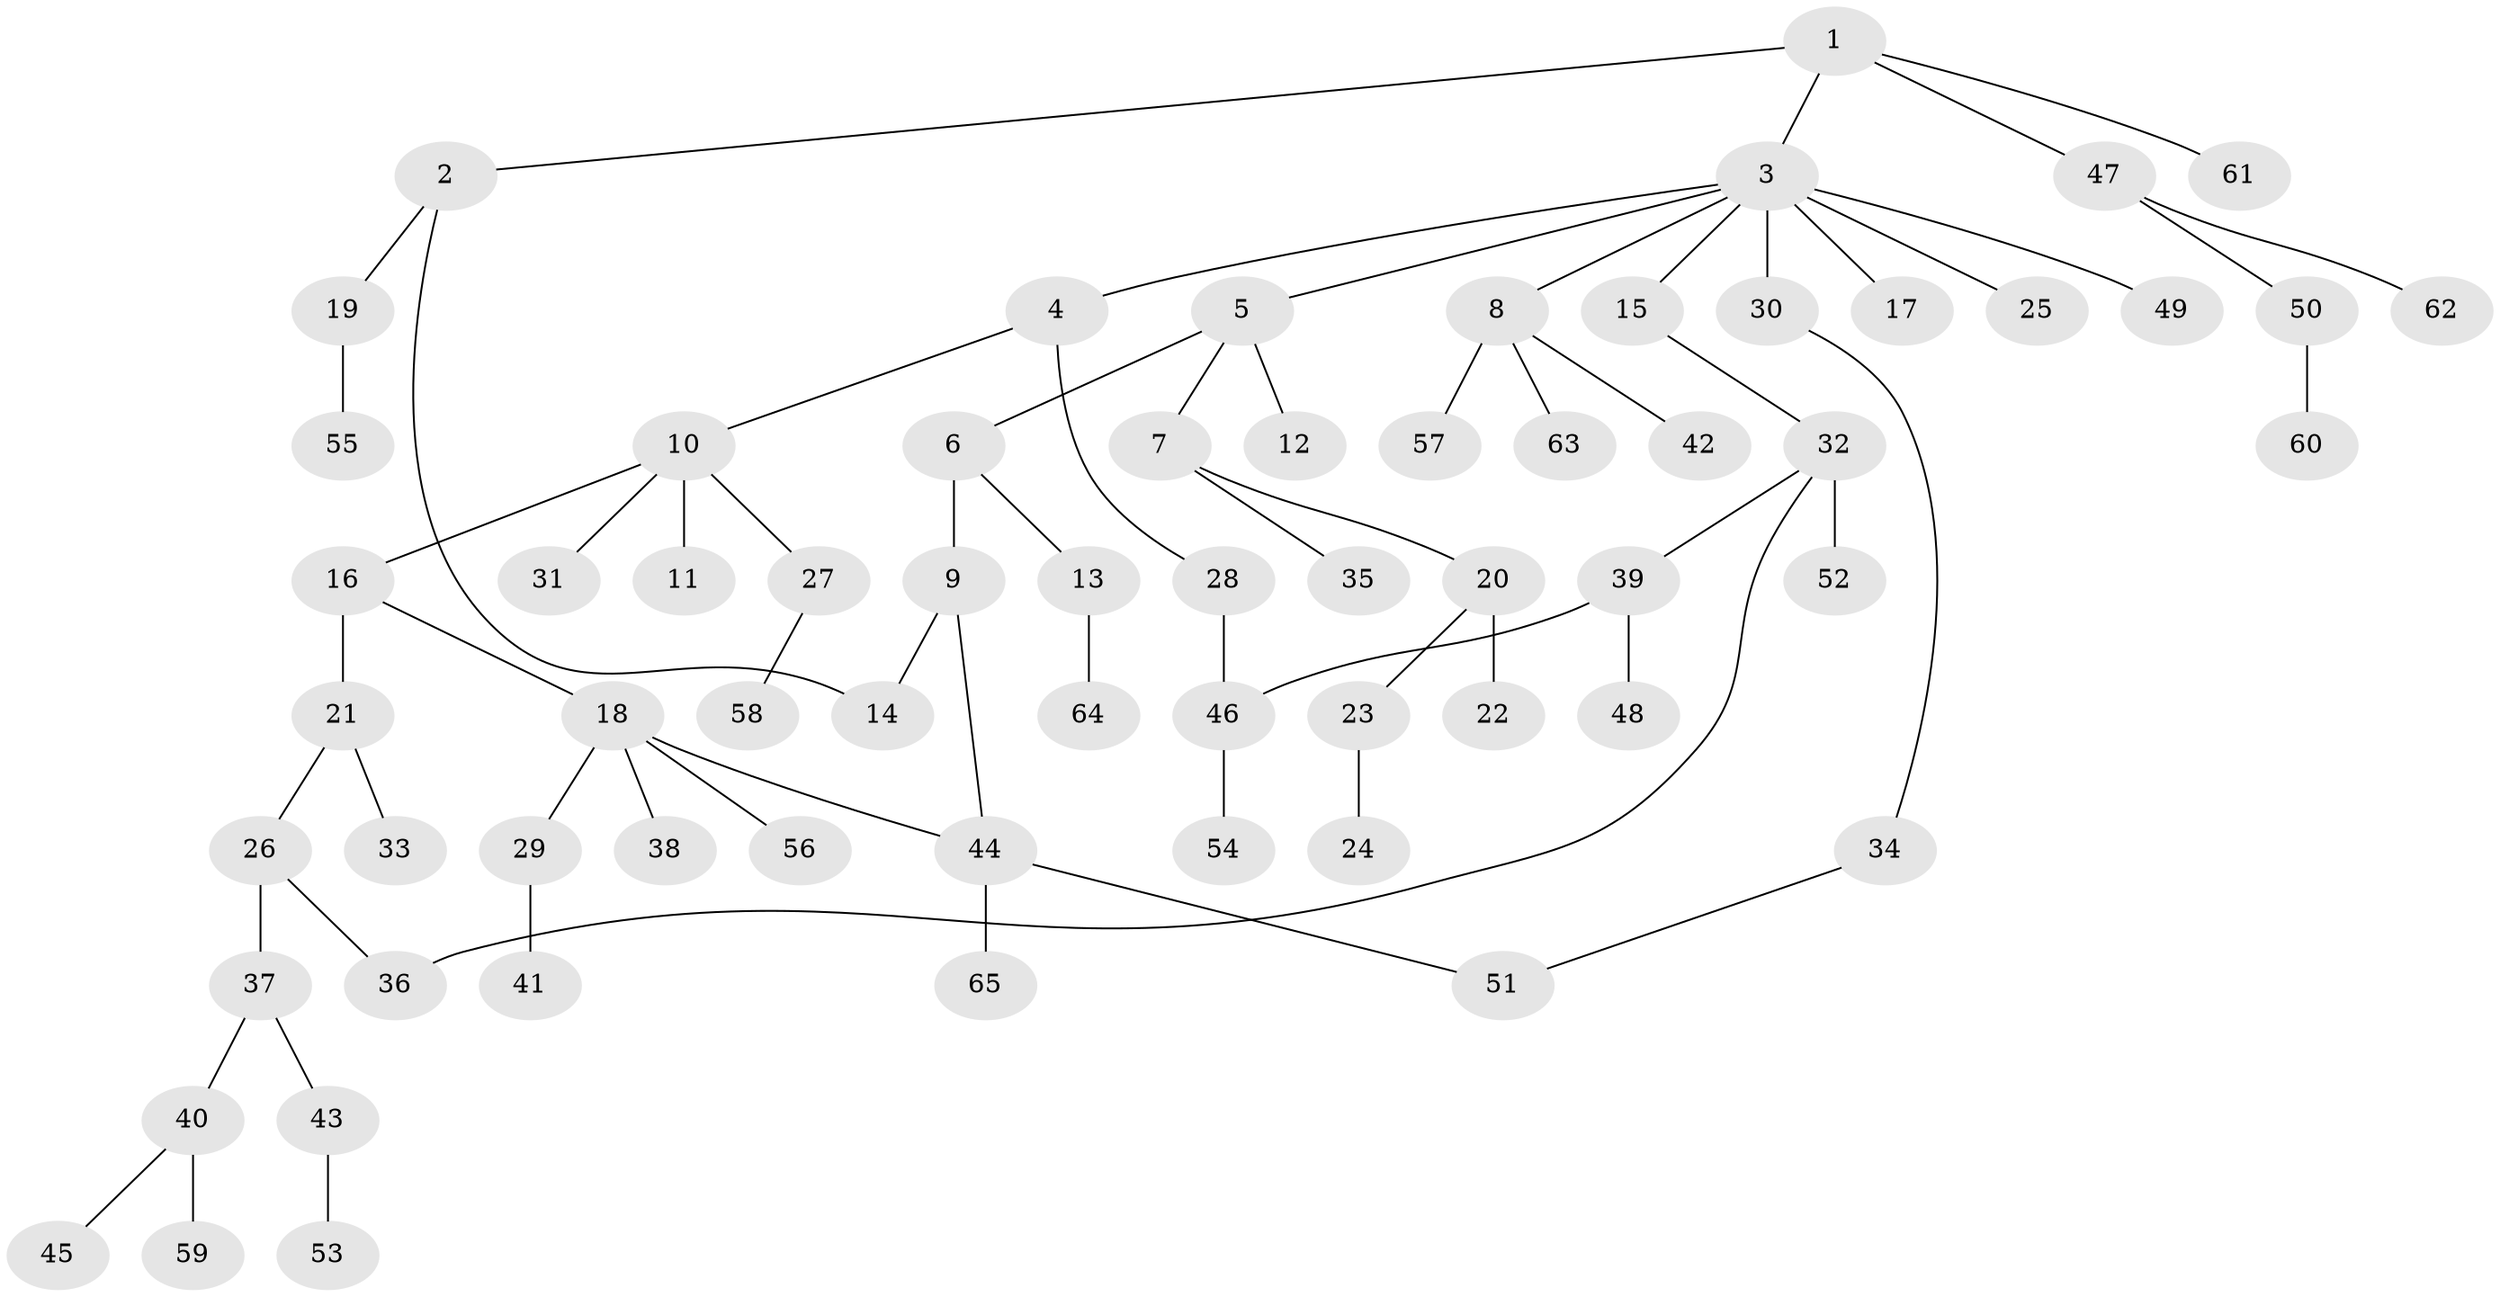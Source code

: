 // Generated by graph-tools (version 1.1) at 2025/00/03/09/25 03:00:56]
// undirected, 65 vertices, 69 edges
graph export_dot {
graph [start="1"]
  node [color=gray90,style=filled];
  1;
  2;
  3;
  4;
  5;
  6;
  7;
  8;
  9;
  10;
  11;
  12;
  13;
  14;
  15;
  16;
  17;
  18;
  19;
  20;
  21;
  22;
  23;
  24;
  25;
  26;
  27;
  28;
  29;
  30;
  31;
  32;
  33;
  34;
  35;
  36;
  37;
  38;
  39;
  40;
  41;
  42;
  43;
  44;
  45;
  46;
  47;
  48;
  49;
  50;
  51;
  52;
  53;
  54;
  55;
  56;
  57;
  58;
  59;
  60;
  61;
  62;
  63;
  64;
  65;
  1 -- 2;
  1 -- 3;
  1 -- 47;
  1 -- 61;
  2 -- 19;
  2 -- 14;
  3 -- 4;
  3 -- 5;
  3 -- 8;
  3 -- 15;
  3 -- 17;
  3 -- 25;
  3 -- 30;
  3 -- 49;
  4 -- 10;
  4 -- 28;
  5 -- 6;
  5 -- 7;
  5 -- 12;
  6 -- 9;
  6 -- 13;
  7 -- 20;
  7 -- 35;
  8 -- 42;
  8 -- 57;
  8 -- 63;
  9 -- 14;
  9 -- 44;
  10 -- 11;
  10 -- 16;
  10 -- 27;
  10 -- 31;
  13 -- 64;
  15 -- 32;
  16 -- 18;
  16 -- 21;
  18 -- 29;
  18 -- 38;
  18 -- 44;
  18 -- 56;
  19 -- 55;
  20 -- 22;
  20 -- 23;
  21 -- 26;
  21 -- 33;
  23 -- 24;
  26 -- 36;
  26 -- 37;
  27 -- 58;
  28 -- 46;
  29 -- 41;
  30 -- 34;
  32 -- 39;
  32 -- 52;
  32 -- 36;
  34 -- 51;
  37 -- 40;
  37 -- 43;
  39 -- 46;
  39 -- 48;
  40 -- 45;
  40 -- 59;
  43 -- 53;
  44 -- 65;
  44 -- 51;
  46 -- 54;
  47 -- 50;
  47 -- 62;
  50 -- 60;
}
